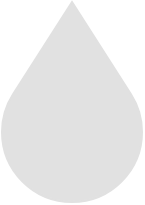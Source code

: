 <mxfile version="26.1.3">
  <diagram name="Seite-1" id="9tQvSo_OpeM44uvrqpNe">
    <mxGraphModel dx="1434" dy="772" grid="1" gridSize="10" guides="1" tooltips="1" connect="1" arrows="1" fold="1" page="1" pageScale="1" pageWidth="827" pageHeight="1169" math="0" shadow="0">
      <root>
        <mxCell id="0" />
        <mxCell id="1" parent="0" />
        <mxCell id="uHVC2_jg-X7eTdWtqiaU-1" value="" style="verticalLabelPosition=bottom;verticalAlign=top;html=1;shape=mxgraph.basic.drop;fillColor=#E1E1E1;strokeColor=#E1E1E1;" vertex="1" parent="1">
          <mxGeometry x="15" width="70" height="100" as="geometry" />
        </mxCell>
      </root>
    </mxGraphModel>
  </diagram>
</mxfile>
